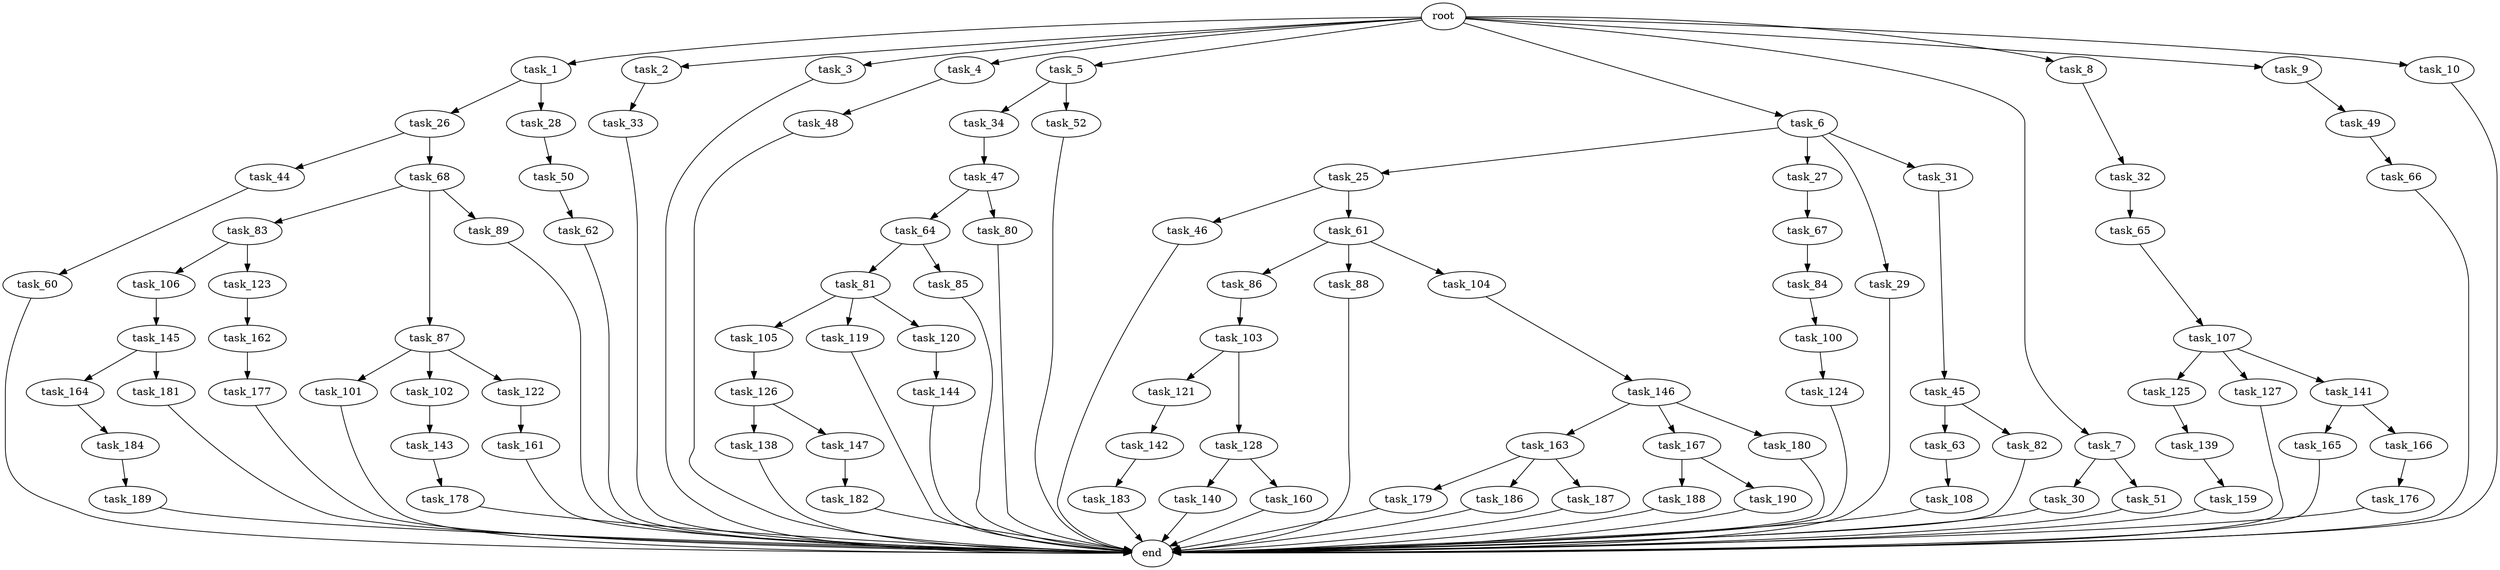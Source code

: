 digraph G {
  root [size="0.000000"];
  task_1 [size="1024.000000"];
  task_2 [size="1024.000000"];
  task_3 [size="1024.000000"];
  task_4 [size="1024.000000"];
  task_5 [size="1024.000000"];
  task_6 [size="1024.000000"];
  task_7 [size="1024.000000"];
  task_8 [size="1024.000000"];
  task_9 [size="1024.000000"];
  task_10 [size="1024.000000"];
  task_25 [size="214748364800.000000"];
  task_26 [size="137438953472.000000"];
  task_27 [size="214748364800.000000"];
  task_28 [size="137438953472.000000"];
  task_29 [size="214748364800.000000"];
  task_30 [size="137438953472.000000"];
  task_31 [size="214748364800.000000"];
  task_32 [size="214748364800.000000"];
  task_33 [size="420906795008.000000"];
  task_34 [size="549755813888.000000"];
  task_44 [size="309237645312.000000"];
  task_45 [size="34359738368.000000"];
  task_46 [size="858993459200.000000"];
  task_47 [size="858993459200.000000"];
  task_48 [size="137438953472.000000"];
  task_49 [size="77309411328.000000"];
  task_50 [size="137438953472.000000"];
  task_51 [size="137438953472.000000"];
  task_52 [size="549755813888.000000"];
  task_60 [size="77309411328.000000"];
  task_61 [size="858993459200.000000"];
  task_62 [size="34359738368.000000"];
  task_63 [size="214748364800.000000"];
  task_64 [size="549755813888.000000"];
  task_65 [size="695784701952.000000"];
  task_66 [size="34359738368.000000"];
  task_67 [size="858993459200.000000"];
  task_68 [size="309237645312.000000"];
  task_80 [size="549755813888.000000"];
  task_81 [size="549755813888.000000"];
  task_82 [size="214748364800.000000"];
  task_83 [size="695784701952.000000"];
  task_84 [size="858993459200.000000"];
  task_85 [size="549755813888.000000"];
  task_86 [size="214748364800.000000"];
  task_87 [size="695784701952.000000"];
  task_88 [size="214748364800.000000"];
  task_89 [size="695784701952.000000"];
  task_100 [size="420906795008.000000"];
  task_101 [size="309237645312.000000"];
  task_102 [size="309237645312.000000"];
  task_103 [size="420906795008.000000"];
  task_104 [size="214748364800.000000"];
  task_105 [size="420906795008.000000"];
  task_106 [size="549755813888.000000"];
  task_107 [size="309237645312.000000"];
  task_108 [size="549755813888.000000"];
  task_119 [size="420906795008.000000"];
  task_120 [size="420906795008.000000"];
  task_121 [size="420906795008.000000"];
  task_122 [size="309237645312.000000"];
  task_123 [size="549755813888.000000"];
  task_124 [size="309237645312.000000"];
  task_125 [size="214748364800.000000"];
  task_126 [size="549755813888.000000"];
  task_127 [size="214748364800.000000"];
  task_128 [size="420906795008.000000"];
  task_138 [size="858993459200.000000"];
  task_139 [size="858993459200.000000"];
  task_140 [size="549755813888.000000"];
  task_141 [size="214748364800.000000"];
  task_142 [size="858993459200.000000"];
  task_143 [size="549755813888.000000"];
  task_144 [size="214748364800.000000"];
  task_145 [size="695784701952.000000"];
  task_146 [size="549755813888.000000"];
  task_147 [size="858993459200.000000"];
  task_159 [size="420906795008.000000"];
  task_160 [size="549755813888.000000"];
  task_161 [size="420906795008.000000"];
  task_162 [size="695784701952.000000"];
  task_163 [size="420906795008.000000"];
  task_164 [size="214748364800.000000"];
  task_165 [size="420906795008.000000"];
  task_166 [size="420906795008.000000"];
  task_167 [size="420906795008.000000"];
  task_176 [size="214748364800.000000"];
  task_177 [size="214748364800.000000"];
  task_178 [size="137438953472.000000"];
  task_179 [size="420906795008.000000"];
  task_180 [size="420906795008.000000"];
  task_181 [size="214748364800.000000"];
  task_182 [size="420906795008.000000"];
  task_183 [size="309237645312.000000"];
  task_184 [size="137438953472.000000"];
  task_186 [size="420906795008.000000"];
  task_187 [size="420906795008.000000"];
  task_188 [size="309237645312.000000"];
  task_189 [size="549755813888.000000"];
  task_190 [size="309237645312.000000"];
  end [size="0.000000"];

  root -> task_1 [size="1.000000"];
  root -> task_2 [size="1.000000"];
  root -> task_3 [size="1.000000"];
  root -> task_4 [size="1.000000"];
  root -> task_5 [size="1.000000"];
  root -> task_6 [size="1.000000"];
  root -> task_7 [size="1.000000"];
  root -> task_8 [size="1.000000"];
  root -> task_9 [size="1.000000"];
  root -> task_10 [size="1.000000"];
  task_1 -> task_26 [size="134217728.000000"];
  task_1 -> task_28 [size="134217728.000000"];
  task_2 -> task_33 [size="411041792.000000"];
  task_3 -> end [size="1.000000"];
  task_4 -> task_48 [size="134217728.000000"];
  task_5 -> task_34 [size="536870912.000000"];
  task_5 -> task_52 [size="536870912.000000"];
  task_6 -> task_25 [size="209715200.000000"];
  task_6 -> task_27 [size="209715200.000000"];
  task_6 -> task_29 [size="209715200.000000"];
  task_6 -> task_31 [size="209715200.000000"];
  task_7 -> task_30 [size="134217728.000000"];
  task_7 -> task_51 [size="134217728.000000"];
  task_8 -> task_32 [size="209715200.000000"];
  task_9 -> task_49 [size="75497472.000000"];
  task_10 -> end [size="1.000000"];
  task_25 -> task_46 [size="838860800.000000"];
  task_25 -> task_61 [size="838860800.000000"];
  task_26 -> task_44 [size="301989888.000000"];
  task_26 -> task_68 [size="301989888.000000"];
  task_27 -> task_67 [size="838860800.000000"];
  task_28 -> task_50 [size="134217728.000000"];
  task_29 -> end [size="1.000000"];
  task_30 -> end [size="1.000000"];
  task_31 -> task_45 [size="33554432.000000"];
  task_32 -> task_65 [size="679477248.000000"];
  task_33 -> end [size="1.000000"];
  task_34 -> task_47 [size="838860800.000000"];
  task_44 -> task_60 [size="75497472.000000"];
  task_45 -> task_63 [size="209715200.000000"];
  task_45 -> task_82 [size="209715200.000000"];
  task_46 -> end [size="1.000000"];
  task_47 -> task_64 [size="536870912.000000"];
  task_47 -> task_80 [size="536870912.000000"];
  task_48 -> end [size="1.000000"];
  task_49 -> task_66 [size="33554432.000000"];
  task_50 -> task_62 [size="33554432.000000"];
  task_51 -> end [size="1.000000"];
  task_52 -> end [size="1.000000"];
  task_60 -> end [size="1.000000"];
  task_61 -> task_86 [size="209715200.000000"];
  task_61 -> task_88 [size="209715200.000000"];
  task_61 -> task_104 [size="209715200.000000"];
  task_62 -> end [size="1.000000"];
  task_63 -> task_108 [size="536870912.000000"];
  task_64 -> task_81 [size="536870912.000000"];
  task_64 -> task_85 [size="536870912.000000"];
  task_65 -> task_107 [size="301989888.000000"];
  task_66 -> end [size="1.000000"];
  task_67 -> task_84 [size="838860800.000000"];
  task_68 -> task_83 [size="679477248.000000"];
  task_68 -> task_87 [size="679477248.000000"];
  task_68 -> task_89 [size="679477248.000000"];
  task_80 -> end [size="1.000000"];
  task_81 -> task_105 [size="411041792.000000"];
  task_81 -> task_119 [size="411041792.000000"];
  task_81 -> task_120 [size="411041792.000000"];
  task_82 -> end [size="1.000000"];
  task_83 -> task_106 [size="536870912.000000"];
  task_83 -> task_123 [size="536870912.000000"];
  task_84 -> task_100 [size="411041792.000000"];
  task_85 -> end [size="1.000000"];
  task_86 -> task_103 [size="411041792.000000"];
  task_87 -> task_101 [size="301989888.000000"];
  task_87 -> task_102 [size="301989888.000000"];
  task_87 -> task_122 [size="301989888.000000"];
  task_88 -> end [size="1.000000"];
  task_89 -> end [size="1.000000"];
  task_100 -> task_124 [size="301989888.000000"];
  task_101 -> end [size="1.000000"];
  task_102 -> task_143 [size="536870912.000000"];
  task_103 -> task_121 [size="411041792.000000"];
  task_103 -> task_128 [size="411041792.000000"];
  task_104 -> task_146 [size="536870912.000000"];
  task_105 -> task_126 [size="536870912.000000"];
  task_106 -> task_145 [size="679477248.000000"];
  task_107 -> task_125 [size="209715200.000000"];
  task_107 -> task_127 [size="209715200.000000"];
  task_107 -> task_141 [size="209715200.000000"];
  task_108 -> end [size="1.000000"];
  task_119 -> end [size="1.000000"];
  task_120 -> task_144 [size="209715200.000000"];
  task_121 -> task_142 [size="838860800.000000"];
  task_122 -> task_161 [size="411041792.000000"];
  task_123 -> task_162 [size="679477248.000000"];
  task_124 -> end [size="1.000000"];
  task_125 -> task_139 [size="838860800.000000"];
  task_126 -> task_138 [size="838860800.000000"];
  task_126 -> task_147 [size="838860800.000000"];
  task_127 -> end [size="1.000000"];
  task_128 -> task_140 [size="536870912.000000"];
  task_128 -> task_160 [size="536870912.000000"];
  task_138 -> end [size="1.000000"];
  task_139 -> task_159 [size="411041792.000000"];
  task_140 -> end [size="1.000000"];
  task_141 -> task_165 [size="411041792.000000"];
  task_141 -> task_166 [size="411041792.000000"];
  task_142 -> task_183 [size="301989888.000000"];
  task_143 -> task_178 [size="134217728.000000"];
  task_144 -> end [size="1.000000"];
  task_145 -> task_164 [size="209715200.000000"];
  task_145 -> task_181 [size="209715200.000000"];
  task_146 -> task_163 [size="411041792.000000"];
  task_146 -> task_167 [size="411041792.000000"];
  task_146 -> task_180 [size="411041792.000000"];
  task_147 -> task_182 [size="411041792.000000"];
  task_159 -> end [size="1.000000"];
  task_160 -> end [size="1.000000"];
  task_161 -> end [size="1.000000"];
  task_162 -> task_177 [size="209715200.000000"];
  task_163 -> task_179 [size="411041792.000000"];
  task_163 -> task_186 [size="411041792.000000"];
  task_163 -> task_187 [size="411041792.000000"];
  task_164 -> task_184 [size="134217728.000000"];
  task_165 -> end [size="1.000000"];
  task_166 -> task_176 [size="209715200.000000"];
  task_167 -> task_188 [size="301989888.000000"];
  task_167 -> task_190 [size="301989888.000000"];
  task_176 -> end [size="1.000000"];
  task_177 -> end [size="1.000000"];
  task_178 -> end [size="1.000000"];
  task_179 -> end [size="1.000000"];
  task_180 -> end [size="1.000000"];
  task_181 -> end [size="1.000000"];
  task_182 -> end [size="1.000000"];
  task_183 -> end [size="1.000000"];
  task_184 -> task_189 [size="536870912.000000"];
  task_186 -> end [size="1.000000"];
  task_187 -> end [size="1.000000"];
  task_188 -> end [size="1.000000"];
  task_189 -> end [size="1.000000"];
  task_190 -> end [size="1.000000"];
}
